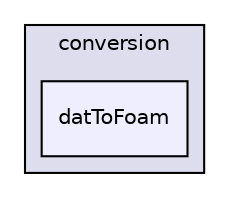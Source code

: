 digraph "applications/utilities/mesh/conversion/datToFoam" {
  bgcolor=transparent;
  compound=true
  node [ fontsize="10", fontname="Helvetica"];
  edge [ labelfontsize="10", labelfontname="Helvetica"];
  subgraph clusterdir_5148cfe1bce83bc5fdc09a52963260a1 {
    graph [ bgcolor="#ddddee", pencolor="black", label="conversion" fontname="Helvetica", fontsize="10", URL="dir_5148cfe1bce83bc5fdc09a52963260a1.html"]
  dir_2b9166bac7a93a047483cf2792b9e951 [shape=box, label="datToFoam", style="filled", fillcolor="#eeeeff", pencolor="black", URL="dir_2b9166bac7a93a047483cf2792b9e951.html"];
  }
}
